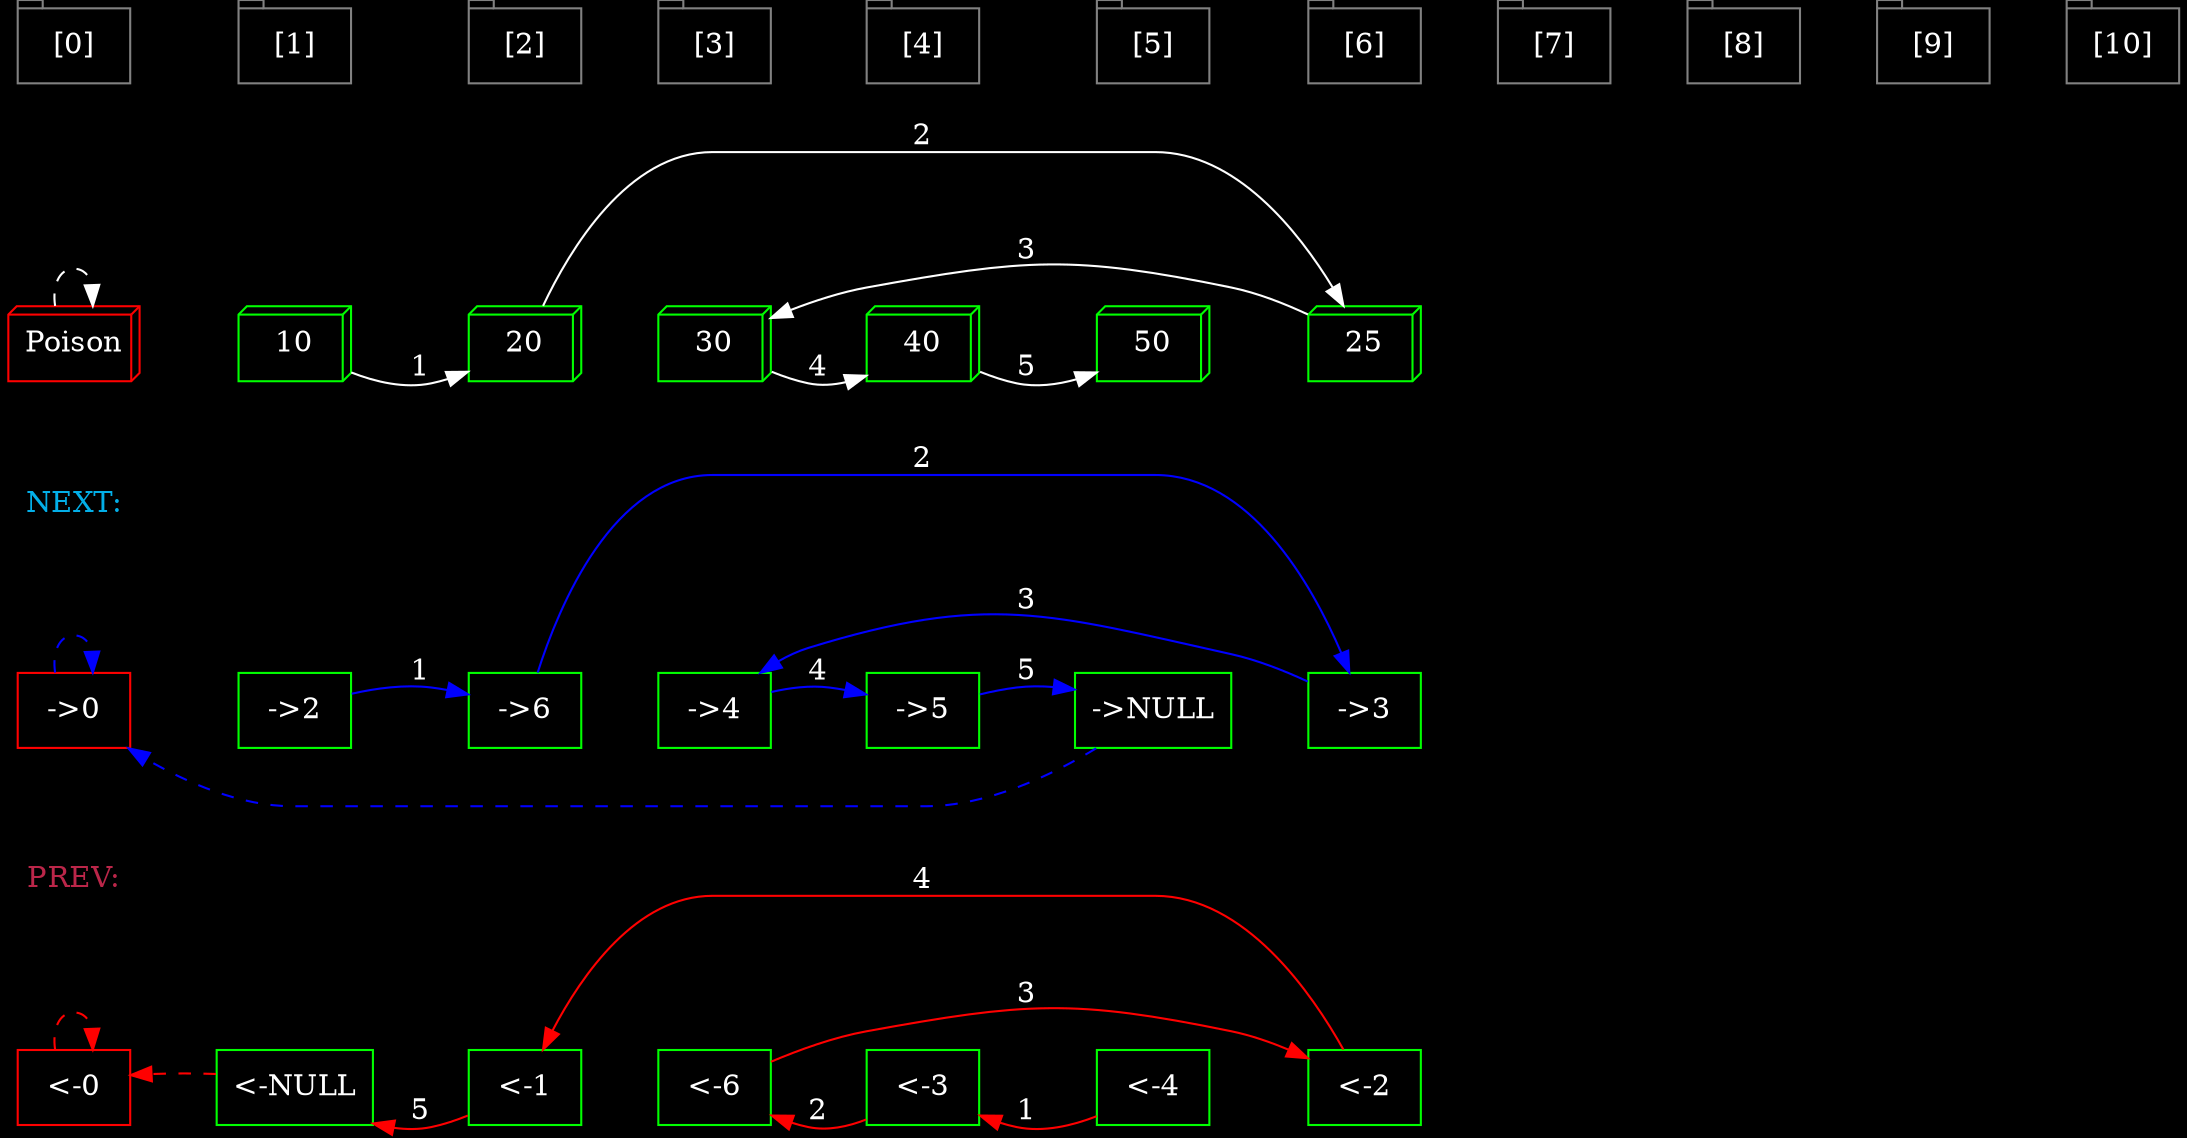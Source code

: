 digraph
{
    bgcolor="#000000";
    rankdir = LR;
    edge [style="invis"];
    node [fontcolor = white, shape = tab, color = "#818181"];

    comment = "Тут цикл, от 0 до величины списка";
    "[0]"->"[1]"->"[2]"->"[3]"->"[4]"->"[5]"->"[6]"->"[7]"->"[8]"->"[9]"->"[10]"[weight = 400];

    node [shape = "box3d", color = green];
    "[0]"->"Poison";
    "Poison" [color = red];


    comment = "Тут цикл, заполняющий значения из спсика";
    "Poison"->10->20->30->40->50->25[weight = 400];


    comment = "Тут  цикл, заполняющий значения из списка и номера ячеек";

    {rank = same; "Poison"; "[0]"}
    {rank = same; "10"; "[1]"}
    {rank = same; "20"; "[2]"}
    {rank = same; "30"; "[3]"}
    {rank = same; "40"; "[4]"}
    {rank = same; "50"; "[5]"}
    {rank = same; "25"; "[6]"}

    "Poison"->"Poison"[color = white, style = "dashed"];
    "10"->"20"[color = white, style = "", label = "1", fontcolor = white];
    "20"->"25"[color = white, style = "", label = "2", fontcolor = white];
    "25"->"30"[color = white, style = "", label = "3", fontcolor = white];
    "30"->"40"[color = white, style = "", label = "4", fontcolor = white];
    "40"->"50"[color = white, style = "", label = "5", fontcolor = white];

    "NEXT:"[shape=none, fontcolor = "#03afe8"];
    "Poison"->"NEXT:";
    node [shape = "polygon"];
    "NEXT:"->"->0";
    "->0"[color = red];


    comment ="Тут цикл, заполняющий данными из массива next";
    "->0"->"->2"->"->6"->"->4"->"->5"->"->NULL"->"->3"[weight=400];

    comment="Тут цикл, заполяющий значения некст и соответсвующие им ячекйки";
    {rank = same; "NEXT:";  "[0]"}
    {rank = same; "->0"; "[0]"}
    {rank = same; "->2"; "[1]"}
    {rank = same; "->6"; "[2]"}
    {rank = same; "->4"; "[3]"}
    {rank = same; "->5"; "[4]"}
    {rank = same; "->NULL"; "[5]"}
    {rank = same; "->3"; "[6]"}

    comment="Тут цикл, заполняющий значения некст и значения, лежащие по адресу из ячеек некст в ячейках некст";
    "->0"->"->0"   [color = blue, style="dashed"];
    "->2"->"->6"   [color = blue, style = "", label = "1", fontcolor = white];
    "->6"->"->3"   [color = blue, style = "", label = "2", fontcolor = white];
    "->3"->"->4"   [color = blue, style = "", label = "3", fontcolor = white];
    "->4"->"->5"   [color = blue, style = "", label = "4", fontcolor = white];
    "->5"->"->NULL"[color = blue, style = "", label = "5", fontcolor = white];
    "->NULL"->"->0"[color = blue, style="dashed"];

    "PREV:"[shape=none, fontcolor = "#bb2649"];
    "->0"->"PREV:";
    node [shape = "polygon"];
    "PREV:"->"<-0";
    "<-0"[color=red];

    "<-0"->"<-NULL"->"<-1"->"<-6"->"<-3"->"<-4"->"<-2"[weight=400];


    comment="Тут цикл, заполняющий значения prev и соответсвующие номера ячеек";
    {rank = same; "PREV:"; "[0]"}
    {rank = same; "<-0"; "[0]"}
    {rank = same; "<-NULL";"[1]"}
    {rank = same; "<-1";"[2]"}
    {rank = same; "<-6";"[3]"}
    {rank = same; "<-3";"[4]"}
    {rank = same; "<-4";"[5]"}
    {rank = same; "<-2";"[6]"}

    comment="Тут цикл, заполняющий значения прев и значения прев ячеек, на которые указывает текущая, начиная с NULL и заканчивая самым большим, но метки в обратном порядке";
    "<-0"->"<-0"   [style = "dashed", color = red];
    "<-NULL"->"<-0"[style = "dashed", color = red];
    "<-1"->"<-NULL"[style = "", label = "5", color = red, fontcolor = white];
    "<-6"->"<-2"   [style = "", label = "3", color = red, fontcolor = white];
    "<-3"->"<-6"   [style = "", label = "2", color = red, fontcolor = white];
    "<-4"->"<-3"   [style = "", label = "1", color = red, fontcolor = white];
    "<-2"->"<-1"   [style = "", label = "4", color = red, fontcolor = white];
}
